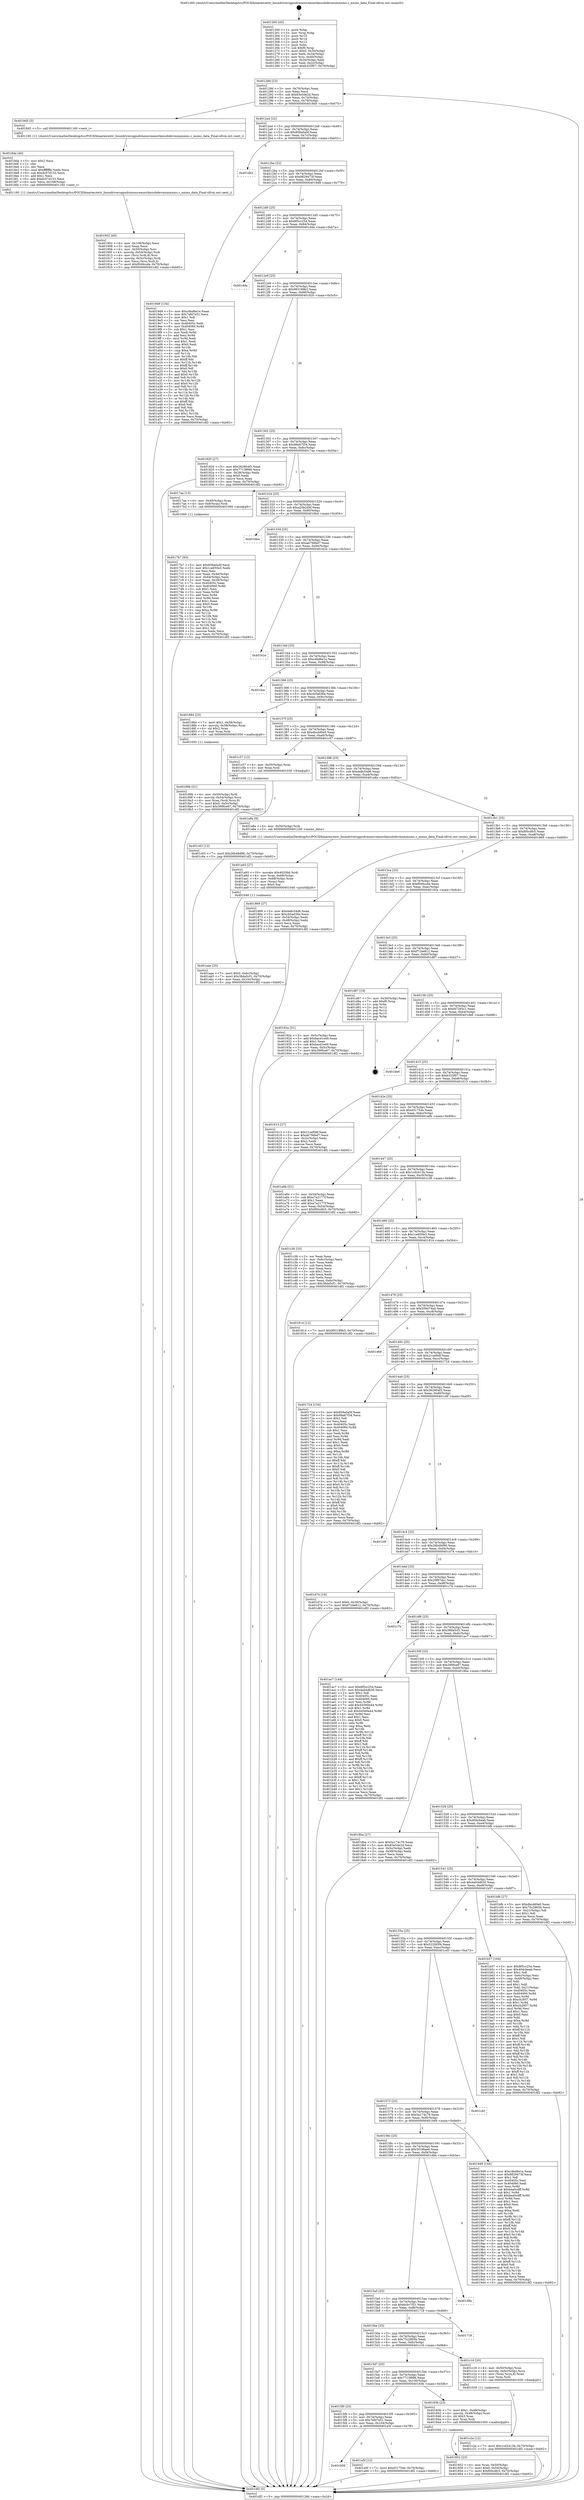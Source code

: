 digraph "0x401260" {
  label = "0x401260 (/mnt/c/Users/mathe/Desktop/tcc/POCII/binaries/extr_linuxdriversgpudrmnouveaunvkmsubdevmxmmxms.c_mxms_data_Final-ollvm.out::main(0))"
  labelloc = "t"
  node[shape=record]

  Entry [label="",width=0.3,height=0.3,shape=circle,fillcolor=black,style=filled]
  "0x40128d" [label="{
     0x40128d [23]\l
     | [instrs]\l
     &nbsp;&nbsp;0x40128d \<+3\>: mov -0x70(%rbp),%eax\l
     &nbsp;&nbsp;0x401290 \<+2\>: mov %eax,%ecx\l
     &nbsp;&nbsp;0x401292 \<+6\>: sub $0x83e5de2d,%ecx\l
     &nbsp;&nbsp;0x401298 \<+3\>: mov %eax,-0x74(%rbp)\l
     &nbsp;&nbsp;0x40129b \<+3\>: mov %ecx,-0x78(%rbp)\l
     &nbsp;&nbsp;0x40129e \<+6\>: je 00000000004018d5 \<main+0x675\>\l
  }"]
  "0x4018d5" [label="{
     0x4018d5 [5]\l
     | [instrs]\l
     &nbsp;&nbsp;0x4018d5 \<+5\>: call 0000000000401160 \<next_i\>\l
     | [calls]\l
     &nbsp;&nbsp;0x401160 \{1\} (/mnt/c/Users/mathe/Desktop/tcc/POCII/binaries/extr_linuxdriversgpudrmnouveaunvkmsubdevmxmmxms.c_mxms_data_Final-ollvm.out::next_i)\l
  }"]
  "0x4012a4" [label="{
     0x4012a4 [22]\l
     | [instrs]\l
     &nbsp;&nbsp;0x4012a4 \<+5\>: jmp 00000000004012a9 \<main+0x49\>\l
     &nbsp;&nbsp;0x4012a9 \<+3\>: mov -0x74(%rbp),%eax\l
     &nbsp;&nbsp;0x4012ac \<+5\>: sub $0x858a0a5f,%eax\l
     &nbsp;&nbsp;0x4012b1 \<+3\>: mov %eax,-0x7c(%rbp)\l
     &nbsp;&nbsp;0x4012b4 \<+6\>: je 0000000000401db2 \<main+0xb52\>\l
  }"]
  Exit [label="",width=0.3,height=0.3,shape=circle,fillcolor=black,style=filled,peripheries=2]
  "0x401db2" [label="{
     0x401db2\l
  }", style=dashed]
  "0x4012ba" [label="{
     0x4012ba [22]\l
     | [instrs]\l
     &nbsp;&nbsp;0x4012ba \<+5\>: jmp 00000000004012bf \<main+0x5f\>\l
     &nbsp;&nbsp;0x4012bf \<+3\>: mov -0x74(%rbp),%eax\l
     &nbsp;&nbsp;0x4012c2 \<+5\>: sub $0x8829473f,%eax\l
     &nbsp;&nbsp;0x4012c7 \<+3\>: mov %eax,-0x80(%rbp)\l
     &nbsp;&nbsp;0x4012ca \<+6\>: je 00000000004019d9 \<main+0x779\>\l
  }"]
  "0x401c63" [label="{
     0x401c63 [12]\l
     | [instrs]\l
     &nbsp;&nbsp;0x401c63 \<+7\>: movl $0x26b48d96,-0x70(%rbp)\l
     &nbsp;&nbsp;0x401c6a \<+5\>: jmp 0000000000401df2 \<main+0xb92\>\l
  }"]
  "0x4019d9" [label="{
     0x4019d9 [134]\l
     | [instrs]\l
     &nbsp;&nbsp;0x4019d9 \<+5\>: mov $0xc4bd6e1e,%eax\l
     &nbsp;&nbsp;0x4019de \<+5\>: mov $0x7efd7e51,%ecx\l
     &nbsp;&nbsp;0x4019e3 \<+2\>: mov $0x1,%dl\l
     &nbsp;&nbsp;0x4019e5 \<+2\>: xor %esi,%esi\l
     &nbsp;&nbsp;0x4019e7 \<+7\>: mov 0x40405c,%edi\l
     &nbsp;&nbsp;0x4019ee \<+8\>: mov 0x404060,%r8d\l
     &nbsp;&nbsp;0x4019f6 \<+3\>: sub $0x1,%esi\l
     &nbsp;&nbsp;0x4019f9 \<+3\>: mov %edi,%r9d\l
     &nbsp;&nbsp;0x4019fc \<+3\>: add %esi,%r9d\l
     &nbsp;&nbsp;0x4019ff \<+4\>: imul %r9d,%edi\l
     &nbsp;&nbsp;0x401a03 \<+3\>: and $0x1,%edi\l
     &nbsp;&nbsp;0x401a06 \<+3\>: cmp $0x0,%edi\l
     &nbsp;&nbsp;0x401a09 \<+4\>: sete %r10b\l
     &nbsp;&nbsp;0x401a0d \<+4\>: cmp $0xa,%r8d\l
     &nbsp;&nbsp;0x401a11 \<+4\>: setl %r11b\l
     &nbsp;&nbsp;0x401a15 \<+3\>: mov %r10b,%bl\l
     &nbsp;&nbsp;0x401a18 \<+3\>: xor $0xff,%bl\l
     &nbsp;&nbsp;0x401a1b \<+3\>: mov %r11b,%r14b\l
     &nbsp;&nbsp;0x401a1e \<+4\>: xor $0xff,%r14b\l
     &nbsp;&nbsp;0x401a22 \<+3\>: xor $0x0,%dl\l
     &nbsp;&nbsp;0x401a25 \<+3\>: mov %bl,%r15b\l
     &nbsp;&nbsp;0x401a28 \<+4\>: and $0x0,%r15b\l
     &nbsp;&nbsp;0x401a2c \<+3\>: and %dl,%r10b\l
     &nbsp;&nbsp;0x401a2f \<+3\>: mov %r14b,%r12b\l
     &nbsp;&nbsp;0x401a32 \<+4\>: and $0x0,%r12b\l
     &nbsp;&nbsp;0x401a36 \<+3\>: and %dl,%r11b\l
     &nbsp;&nbsp;0x401a39 \<+3\>: or %r10b,%r15b\l
     &nbsp;&nbsp;0x401a3c \<+3\>: or %r11b,%r12b\l
     &nbsp;&nbsp;0x401a3f \<+3\>: xor %r12b,%r15b\l
     &nbsp;&nbsp;0x401a42 \<+3\>: or %r14b,%bl\l
     &nbsp;&nbsp;0x401a45 \<+3\>: xor $0xff,%bl\l
     &nbsp;&nbsp;0x401a48 \<+3\>: or $0x0,%dl\l
     &nbsp;&nbsp;0x401a4b \<+2\>: and %dl,%bl\l
     &nbsp;&nbsp;0x401a4d \<+3\>: or %bl,%r15b\l
     &nbsp;&nbsp;0x401a50 \<+4\>: test $0x1,%r15b\l
     &nbsp;&nbsp;0x401a54 \<+3\>: cmovne %ecx,%eax\l
     &nbsp;&nbsp;0x401a57 \<+3\>: mov %eax,-0x70(%rbp)\l
     &nbsp;&nbsp;0x401a5a \<+5\>: jmp 0000000000401df2 \<main+0xb92\>\l
  }"]
  "0x4012d0" [label="{
     0x4012d0 [25]\l
     | [instrs]\l
     &nbsp;&nbsp;0x4012d0 \<+5\>: jmp 00000000004012d5 \<main+0x75\>\l
     &nbsp;&nbsp;0x4012d5 \<+3\>: mov -0x74(%rbp),%eax\l
     &nbsp;&nbsp;0x4012d8 \<+5\>: sub $0x8f5cc254,%eax\l
     &nbsp;&nbsp;0x4012dd \<+6\>: mov %eax,-0x84(%rbp)\l
     &nbsp;&nbsp;0x4012e3 \<+6\>: je 0000000000401dda \<main+0xb7a\>\l
  }"]
  "0x401c2a" [label="{
     0x401c2a [12]\l
     | [instrs]\l
     &nbsp;&nbsp;0x401c2a \<+7\>: movl $0x1cd2412b,-0x70(%rbp)\l
     &nbsp;&nbsp;0x401c31 \<+5\>: jmp 0000000000401df2 \<main+0xb92\>\l
  }"]
  "0x401dda" [label="{
     0x401dda\l
  }", style=dashed]
  "0x4012e9" [label="{
     0x4012e9 [25]\l
     | [instrs]\l
     &nbsp;&nbsp;0x4012e9 \<+5\>: jmp 00000000004012ee \<main+0x8e\>\l
     &nbsp;&nbsp;0x4012ee \<+3\>: mov -0x74(%rbp),%eax\l
     &nbsp;&nbsp;0x4012f1 \<+5\>: sub $0x993189b3,%eax\l
     &nbsp;&nbsp;0x4012f6 \<+6\>: mov %eax,-0x88(%rbp)\l
     &nbsp;&nbsp;0x4012fc \<+6\>: je 0000000000401820 \<main+0x5c0\>\l
  }"]
  "0x401aae" [label="{
     0x401aae [25]\l
     | [instrs]\l
     &nbsp;&nbsp;0x401aae \<+7\>: movl $0x0,-0x6c(%rbp)\l
     &nbsp;&nbsp;0x401ab5 \<+7\>: movl $0x38da5cf1,-0x70(%rbp)\l
     &nbsp;&nbsp;0x401abc \<+6\>: mov %eax,-0x10c(%rbp)\l
     &nbsp;&nbsp;0x401ac2 \<+5\>: jmp 0000000000401df2 \<main+0xb92\>\l
  }"]
  "0x401820" [label="{
     0x401820 [27]\l
     | [instrs]\l
     &nbsp;&nbsp;0x401820 \<+5\>: mov $0x262804f3,%eax\l
     &nbsp;&nbsp;0x401825 \<+5\>: mov $0x7713f986,%ecx\l
     &nbsp;&nbsp;0x40182a \<+3\>: mov -0x28(%rbp),%edx\l
     &nbsp;&nbsp;0x40182d \<+3\>: cmp $0x0,%edx\l
     &nbsp;&nbsp;0x401830 \<+3\>: cmove %ecx,%eax\l
     &nbsp;&nbsp;0x401833 \<+3\>: mov %eax,-0x70(%rbp)\l
     &nbsp;&nbsp;0x401836 \<+5\>: jmp 0000000000401df2 \<main+0xb92\>\l
  }"]
  "0x401302" [label="{
     0x401302 [25]\l
     | [instrs]\l
     &nbsp;&nbsp;0x401302 \<+5\>: jmp 0000000000401307 \<main+0xa7\>\l
     &nbsp;&nbsp;0x401307 \<+3\>: mov -0x74(%rbp),%eax\l
     &nbsp;&nbsp;0x40130a \<+5\>: sub $0x99a67f34,%eax\l
     &nbsp;&nbsp;0x40130f \<+6\>: mov %eax,-0x8c(%rbp)\l
     &nbsp;&nbsp;0x401315 \<+6\>: je 00000000004017aa \<main+0x54a\>\l
  }"]
  "0x401a93" [label="{
     0x401a93 [27]\l
     | [instrs]\l
     &nbsp;&nbsp;0x401a93 \<+10\>: movabs $0x4020b6,%rdi\l
     &nbsp;&nbsp;0x401a9d \<+4\>: mov %rax,-0x68(%rbp)\l
     &nbsp;&nbsp;0x401aa1 \<+4\>: mov -0x68(%rbp),%rax\l
     &nbsp;&nbsp;0x401aa5 \<+2\>: mov (%rax),%esi\l
     &nbsp;&nbsp;0x401aa7 \<+2\>: mov $0x0,%al\l
     &nbsp;&nbsp;0x401aa9 \<+5\>: call 0000000000401040 \<printf@plt\>\l
     | [calls]\l
     &nbsp;&nbsp;0x401040 \{1\} (unknown)\l
  }"]
  "0x4017aa" [label="{
     0x4017aa [13]\l
     | [instrs]\l
     &nbsp;&nbsp;0x4017aa \<+4\>: mov -0x40(%rbp),%rax\l
     &nbsp;&nbsp;0x4017ae \<+4\>: mov 0x8(%rax),%rdi\l
     &nbsp;&nbsp;0x4017b2 \<+5\>: call 0000000000401060 \<atoi@plt\>\l
     | [calls]\l
     &nbsp;&nbsp;0x401060 \{1\} (unknown)\l
  }"]
  "0x40131b" [label="{
     0x40131b [25]\l
     | [instrs]\l
     &nbsp;&nbsp;0x40131b \<+5\>: jmp 0000000000401320 \<main+0xc0\>\l
     &nbsp;&nbsp;0x401320 \<+3\>: mov -0x74(%rbp),%eax\l
     &nbsp;&nbsp;0x401323 \<+5\>: sub $0xa20b2d4f,%eax\l
     &nbsp;&nbsp;0x401328 \<+6\>: mov %eax,-0x90(%rbp)\l
     &nbsp;&nbsp;0x40132e \<+6\>: je 00000000004016b4 \<main+0x454\>\l
  }"]
  "0x401609" [label="{
     0x401609\l
  }", style=dashed]
  "0x4016b4" [label="{
     0x4016b4\l
  }", style=dashed]
  "0x401334" [label="{
     0x401334 [25]\l
     | [instrs]\l
     &nbsp;&nbsp;0x401334 \<+5\>: jmp 0000000000401339 \<main+0xd9\>\l
     &nbsp;&nbsp;0x401339 \<+3\>: mov -0x74(%rbp),%eax\l
     &nbsp;&nbsp;0x40133c \<+5\>: sub $0xab79dbd7,%eax\l
     &nbsp;&nbsp;0x401341 \<+6\>: mov %eax,-0x94(%rbp)\l
     &nbsp;&nbsp;0x401347 \<+6\>: je 000000000040162e \<main+0x3ce\>\l
  }"]
  "0x401a5f" [label="{
     0x401a5f [12]\l
     | [instrs]\l
     &nbsp;&nbsp;0x401a5f \<+7\>: movl $0xd31754e,-0x70(%rbp)\l
     &nbsp;&nbsp;0x401a66 \<+5\>: jmp 0000000000401df2 \<main+0xb92\>\l
  }"]
  "0x40162e" [label="{
     0x40162e\l
  }", style=dashed]
  "0x40134d" [label="{
     0x40134d [25]\l
     | [instrs]\l
     &nbsp;&nbsp;0x40134d \<+5\>: jmp 0000000000401352 \<main+0xf2\>\l
     &nbsp;&nbsp;0x401352 \<+3\>: mov -0x74(%rbp),%eax\l
     &nbsp;&nbsp;0x401355 \<+5\>: sub $0xc4bd6e1e,%eax\l
     &nbsp;&nbsp;0x40135a \<+6\>: mov %eax,-0x98(%rbp)\l
     &nbsp;&nbsp;0x401360 \<+6\>: je 0000000000401dce \<main+0xb6e\>\l
  }"]
  "0x401902" [label="{
     0x401902 [40]\l
     | [instrs]\l
     &nbsp;&nbsp;0x401902 \<+6\>: mov -0x108(%rbp),%ecx\l
     &nbsp;&nbsp;0x401908 \<+3\>: imul %eax,%ecx\l
     &nbsp;&nbsp;0x40190b \<+4\>: mov -0x50(%rbp),%rsi\l
     &nbsp;&nbsp;0x40190f \<+4\>: movslq -0x54(%rbp),%rdi\l
     &nbsp;&nbsp;0x401913 \<+4\>: mov (%rsi,%rdi,8),%rsi\l
     &nbsp;&nbsp;0x401917 \<+4\>: movslq -0x5c(%rbp),%rdi\l
     &nbsp;&nbsp;0x40191b \<+3\>: mov %ecx,(%rsi,%rdi,4)\l
     &nbsp;&nbsp;0x40191e \<+7\>: movl $0xf049ccda,-0x70(%rbp)\l
     &nbsp;&nbsp;0x401925 \<+5\>: jmp 0000000000401df2 \<main+0xb92\>\l
  }"]
  "0x401dce" [label="{
     0x401dce\l
  }", style=dashed]
  "0x401366" [label="{
     0x401366 [25]\l
     | [instrs]\l
     &nbsp;&nbsp;0x401366 \<+5\>: jmp 000000000040136b \<main+0x10b\>\l
     &nbsp;&nbsp;0x40136b \<+3\>: mov -0x74(%rbp),%eax\l
     &nbsp;&nbsp;0x40136e \<+5\>: sub $0xcb5ad36e,%eax\l
     &nbsp;&nbsp;0x401373 \<+6\>: mov %eax,-0x9c(%rbp)\l
     &nbsp;&nbsp;0x401379 \<+6\>: je 0000000000401884 \<main+0x624\>\l
  }"]
  "0x4018da" [label="{
     0x4018da [40]\l
     | [instrs]\l
     &nbsp;&nbsp;0x4018da \<+5\>: mov $0x2,%ecx\l
     &nbsp;&nbsp;0x4018df \<+1\>: cltd\l
     &nbsp;&nbsp;0x4018e0 \<+2\>: idiv %ecx\l
     &nbsp;&nbsp;0x4018e2 \<+6\>: imul $0xfffffffe,%edx,%ecx\l
     &nbsp;&nbsp;0x4018e8 \<+6\>: sub $0xdc07d153,%ecx\l
     &nbsp;&nbsp;0x4018ee \<+3\>: add $0x1,%ecx\l
     &nbsp;&nbsp;0x4018f1 \<+6\>: add $0xdc07d153,%ecx\l
     &nbsp;&nbsp;0x4018f7 \<+6\>: mov %ecx,-0x108(%rbp)\l
     &nbsp;&nbsp;0x4018fd \<+5\>: call 0000000000401160 \<next_i\>\l
     | [calls]\l
     &nbsp;&nbsp;0x401160 \{1\} (/mnt/c/Users/mathe/Desktop/tcc/POCII/binaries/extr_linuxdriversgpudrmnouveaunvkmsubdevmxmmxms.c_mxms_data_Final-ollvm.out::next_i)\l
  }"]
  "0x401884" [label="{
     0x401884 [23]\l
     | [instrs]\l
     &nbsp;&nbsp;0x401884 \<+7\>: movl $0x1,-0x58(%rbp)\l
     &nbsp;&nbsp;0x40188b \<+4\>: movslq -0x58(%rbp),%rax\l
     &nbsp;&nbsp;0x40188f \<+4\>: shl $0x2,%rax\l
     &nbsp;&nbsp;0x401893 \<+3\>: mov %rax,%rdi\l
     &nbsp;&nbsp;0x401896 \<+5\>: call 0000000000401050 \<malloc@plt\>\l
     | [calls]\l
     &nbsp;&nbsp;0x401050 \{1\} (unknown)\l
  }"]
  "0x40137f" [label="{
     0x40137f [25]\l
     | [instrs]\l
     &nbsp;&nbsp;0x40137f \<+5\>: jmp 0000000000401384 \<main+0x124\>\l
     &nbsp;&nbsp;0x401384 \<+3\>: mov -0x74(%rbp),%eax\l
     &nbsp;&nbsp;0x401387 \<+5\>: sub $0xdbcdd0e0,%eax\l
     &nbsp;&nbsp;0x40138c \<+6\>: mov %eax,-0xa0(%rbp)\l
     &nbsp;&nbsp;0x401392 \<+6\>: je 0000000000401c57 \<main+0x9f7\>\l
  }"]
  "0x40189b" [label="{
     0x40189b [31]\l
     | [instrs]\l
     &nbsp;&nbsp;0x40189b \<+4\>: mov -0x50(%rbp),%rdi\l
     &nbsp;&nbsp;0x40189f \<+4\>: movslq -0x54(%rbp),%rcx\l
     &nbsp;&nbsp;0x4018a3 \<+4\>: mov %rax,(%rdi,%rcx,8)\l
     &nbsp;&nbsp;0x4018a7 \<+7\>: movl $0x0,-0x5c(%rbp)\l
     &nbsp;&nbsp;0x4018ae \<+7\>: movl $0x399fce67,-0x70(%rbp)\l
     &nbsp;&nbsp;0x4018b5 \<+5\>: jmp 0000000000401df2 \<main+0xb92\>\l
  }"]
  "0x401c57" [label="{
     0x401c57 [12]\l
     | [instrs]\l
     &nbsp;&nbsp;0x401c57 \<+4\>: mov -0x50(%rbp),%rax\l
     &nbsp;&nbsp;0x401c5b \<+3\>: mov %rax,%rdi\l
     &nbsp;&nbsp;0x401c5e \<+5\>: call 0000000000401030 \<free@plt\>\l
     | [calls]\l
     &nbsp;&nbsp;0x401030 \{1\} (unknown)\l
  }"]
  "0x401398" [label="{
     0x401398 [25]\l
     | [instrs]\l
     &nbsp;&nbsp;0x401398 \<+5\>: jmp 000000000040139d \<main+0x13d\>\l
     &nbsp;&nbsp;0x40139d \<+3\>: mov -0x74(%rbp),%eax\l
     &nbsp;&nbsp;0x4013a0 \<+5\>: sub $0xde8c54d6,%eax\l
     &nbsp;&nbsp;0x4013a5 \<+6\>: mov %eax,-0xa4(%rbp)\l
     &nbsp;&nbsp;0x4013ab \<+6\>: je 0000000000401a8a \<main+0x82a\>\l
  }"]
  "0x401852" [label="{
     0x401852 [23]\l
     | [instrs]\l
     &nbsp;&nbsp;0x401852 \<+4\>: mov %rax,-0x50(%rbp)\l
     &nbsp;&nbsp;0x401856 \<+7\>: movl $0x0,-0x54(%rbp)\l
     &nbsp;&nbsp;0x40185d \<+7\>: movl $0xf00cdfc5,-0x70(%rbp)\l
     &nbsp;&nbsp;0x401864 \<+5\>: jmp 0000000000401df2 \<main+0xb92\>\l
  }"]
  "0x401a8a" [label="{
     0x401a8a [9]\l
     | [instrs]\l
     &nbsp;&nbsp;0x401a8a \<+4\>: mov -0x50(%rbp),%rdi\l
     &nbsp;&nbsp;0x401a8e \<+5\>: call 0000000000401240 \<mxms_data\>\l
     | [calls]\l
     &nbsp;&nbsp;0x401240 \{1\} (/mnt/c/Users/mathe/Desktop/tcc/POCII/binaries/extr_linuxdriversgpudrmnouveaunvkmsubdevmxmmxms.c_mxms_data_Final-ollvm.out::mxms_data)\l
  }"]
  "0x4013b1" [label="{
     0x4013b1 [25]\l
     | [instrs]\l
     &nbsp;&nbsp;0x4013b1 \<+5\>: jmp 00000000004013b6 \<main+0x156\>\l
     &nbsp;&nbsp;0x4013b6 \<+3\>: mov -0x74(%rbp),%eax\l
     &nbsp;&nbsp;0x4013b9 \<+5\>: sub $0xf00cdfc5,%eax\l
     &nbsp;&nbsp;0x4013be \<+6\>: mov %eax,-0xa8(%rbp)\l
     &nbsp;&nbsp;0x4013c4 \<+6\>: je 0000000000401869 \<main+0x609\>\l
  }"]
  "0x4015f0" [label="{
     0x4015f0 [25]\l
     | [instrs]\l
     &nbsp;&nbsp;0x4015f0 \<+5\>: jmp 00000000004015f5 \<main+0x395\>\l
     &nbsp;&nbsp;0x4015f5 \<+3\>: mov -0x74(%rbp),%eax\l
     &nbsp;&nbsp;0x4015f8 \<+5\>: sub $0x7efd7e51,%eax\l
     &nbsp;&nbsp;0x4015fd \<+6\>: mov %eax,-0x104(%rbp)\l
     &nbsp;&nbsp;0x401603 \<+6\>: je 0000000000401a5f \<main+0x7ff\>\l
  }"]
  "0x401869" [label="{
     0x401869 [27]\l
     | [instrs]\l
     &nbsp;&nbsp;0x401869 \<+5\>: mov $0xde8c54d6,%eax\l
     &nbsp;&nbsp;0x40186e \<+5\>: mov $0xcb5ad36e,%ecx\l
     &nbsp;&nbsp;0x401873 \<+3\>: mov -0x54(%rbp),%edx\l
     &nbsp;&nbsp;0x401876 \<+3\>: cmp -0x48(%rbp),%edx\l
     &nbsp;&nbsp;0x401879 \<+3\>: cmovl %ecx,%eax\l
     &nbsp;&nbsp;0x40187c \<+3\>: mov %eax,-0x70(%rbp)\l
     &nbsp;&nbsp;0x40187f \<+5\>: jmp 0000000000401df2 \<main+0xb92\>\l
  }"]
  "0x4013ca" [label="{
     0x4013ca [25]\l
     | [instrs]\l
     &nbsp;&nbsp;0x4013ca \<+5\>: jmp 00000000004013cf \<main+0x16f\>\l
     &nbsp;&nbsp;0x4013cf \<+3\>: mov -0x74(%rbp),%eax\l
     &nbsp;&nbsp;0x4013d2 \<+5\>: sub $0xf049ccda,%eax\l
     &nbsp;&nbsp;0x4013d7 \<+6\>: mov %eax,-0xac(%rbp)\l
     &nbsp;&nbsp;0x4013dd \<+6\>: je 000000000040192a \<main+0x6ca\>\l
  }"]
  "0x40183b" [label="{
     0x40183b [23]\l
     | [instrs]\l
     &nbsp;&nbsp;0x40183b \<+7\>: movl $0x1,-0x48(%rbp)\l
     &nbsp;&nbsp;0x401842 \<+4\>: movslq -0x48(%rbp),%rax\l
     &nbsp;&nbsp;0x401846 \<+4\>: shl $0x3,%rax\l
     &nbsp;&nbsp;0x40184a \<+3\>: mov %rax,%rdi\l
     &nbsp;&nbsp;0x40184d \<+5\>: call 0000000000401050 \<malloc@plt\>\l
     | [calls]\l
     &nbsp;&nbsp;0x401050 \{1\} (unknown)\l
  }"]
  "0x40192a" [label="{
     0x40192a [31]\l
     | [instrs]\l
     &nbsp;&nbsp;0x40192a \<+3\>: mov -0x5c(%rbp),%eax\l
     &nbsp;&nbsp;0x40192d \<+5\>: add $0xbacd1e49,%eax\l
     &nbsp;&nbsp;0x401932 \<+3\>: add $0x1,%eax\l
     &nbsp;&nbsp;0x401935 \<+5\>: sub $0xbacd1e49,%eax\l
     &nbsp;&nbsp;0x40193a \<+3\>: mov %eax,-0x5c(%rbp)\l
     &nbsp;&nbsp;0x40193d \<+7\>: movl $0x399fce67,-0x70(%rbp)\l
     &nbsp;&nbsp;0x401944 \<+5\>: jmp 0000000000401df2 \<main+0xb92\>\l
  }"]
  "0x4013e3" [label="{
     0x4013e3 [25]\l
     | [instrs]\l
     &nbsp;&nbsp;0x4013e3 \<+5\>: jmp 00000000004013e8 \<main+0x188\>\l
     &nbsp;&nbsp;0x4013e8 \<+3\>: mov -0x74(%rbp),%eax\l
     &nbsp;&nbsp;0x4013eb \<+5\>: sub $0xf724e812,%eax\l
     &nbsp;&nbsp;0x4013f0 \<+6\>: mov %eax,-0xb0(%rbp)\l
     &nbsp;&nbsp;0x4013f6 \<+6\>: je 0000000000401d87 \<main+0xb27\>\l
  }"]
  "0x4015d7" [label="{
     0x4015d7 [25]\l
     | [instrs]\l
     &nbsp;&nbsp;0x4015d7 \<+5\>: jmp 00000000004015dc \<main+0x37c\>\l
     &nbsp;&nbsp;0x4015dc \<+3\>: mov -0x74(%rbp),%eax\l
     &nbsp;&nbsp;0x4015df \<+5\>: sub $0x7713f986,%eax\l
     &nbsp;&nbsp;0x4015e4 \<+6\>: mov %eax,-0x100(%rbp)\l
     &nbsp;&nbsp;0x4015ea \<+6\>: je 000000000040183b \<main+0x5db\>\l
  }"]
  "0x401d87" [label="{
     0x401d87 [19]\l
     | [instrs]\l
     &nbsp;&nbsp;0x401d87 \<+3\>: mov -0x30(%rbp),%eax\l
     &nbsp;&nbsp;0x401d8a \<+7\>: add $0xf0,%rsp\l
     &nbsp;&nbsp;0x401d91 \<+1\>: pop %rbx\l
     &nbsp;&nbsp;0x401d92 \<+2\>: pop %r12\l
     &nbsp;&nbsp;0x401d94 \<+2\>: pop %r14\l
     &nbsp;&nbsp;0x401d96 \<+2\>: pop %r15\l
     &nbsp;&nbsp;0x401d98 \<+1\>: pop %rbp\l
     &nbsp;&nbsp;0x401d99 \<+1\>: ret\l
  }"]
  "0x4013fc" [label="{
     0x4013fc [25]\l
     | [instrs]\l
     &nbsp;&nbsp;0x4013fc \<+5\>: jmp 0000000000401401 \<main+0x1a1\>\l
     &nbsp;&nbsp;0x401401 \<+3\>: mov -0x74(%rbp),%eax\l
     &nbsp;&nbsp;0x401404 \<+5\>: sub $0xfd7265c1,%eax\l
     &nbsp;&nbsp;0x401409 \<+6\>: mov %eax,-0xb4(%rbp)\l
     &nbsp;&nbsp;0x40140f \<+6\>: je 0000000000401de6 \<main+0xb86\>\l
  }"]
  "0x401c16" [label="{
     0x401c16 [20]\l
     | [instrs]\l
     &nbsp;&nbsp;0x401c16 \<+4\>: mov -0x50(%rbp),%rax\l
     &nbsp;&nbsp;0x401c1a \<+4\>: movslq -0x6c(%rbp),%rcx\l
     &nbsp;&nbsp;0x401c1e \<+4\>: mov (%rax,%rcx,8),%rax\l
     &nbsp;&nbsp;0x401c22 \<+3\>: mov %rax,%rdi\l
     &nbsp;&nbsp;0x401c25 \<+5\>: call 0000000000401030 \<free@plt\>\l
     | [calls]\l
     &nbsp;&nbsp;0x401030 \{1\} (unknown)\l
  }"]
  "0x401de6" [label="{
     0x401de6\l
  }", style=dashed]
  "0x401415" [label="{
     0x401415 [25]\l
     | [instrs]\l
     &nbsp;&nbsp;0x401415 \<+5\>: jmp 000000000040141a \<main+0x1ba\>\l
     &nbsp;&nbsp;0x40141a \<+3\>: mov -0x74(%rbp),%eax\l
     &nbsp;&nbsp;0x40141d \<+5\>: sub $0xb325f07,%eax\l
     &nbsp;&nbsp;0x401422 \<+6\>: mov %eax,-0xb8(%rbp)\l
     &nbsp;&nbsp;0x401428 \<+6\>: je 0000000000401613 \<main+0x3b3\>\l
  }"]
  "0x4015be" [label="{
     0x4015be [25]\l
     | [instrs]\l
     &nbsp;&nbsp;0x4015be \<+5\>: jmp 00000000004015c3 \<main+0x363\>\l
     &nbsp;&nbsp;0x4015c3 \<+3\>: mov -0x74(%rbp),%eax\l
     &nbsp;&nbsp;0x4015c6 \<+5\>: sub $0x75c2865b,%eax\l
     &nbsp;&nbsp;0x4015cb \<+6\>: mov %eax,-0xfc(%rbp)\l
     &nbsp;&nbsp;0x4015d1 \<+6\>: je 0000000000401c16 \<main+0x9b6\>\l
  }"]
  "0x401613" [label="{
     0x401613 [27]\l
     | [instrs]\l
     &nbsp;&nbsp;0x401613 \<+5\>: mov $0x21cef0df,%eax\l
     &nbsp;&nbsp;0x401618 \<+5\>: mov $0xab79dbd7,%ecx\l
     &nbsp;&nbsp;0x40161d \<+3\>: mov -0x2c(%rbp),%edx\l
     &nbsp;&nbsp;0x401620 \<+3\>: cmp $0x2,%edx\l
     &nbsp;&nbsp;0x401623 \<+3\>: cmovne %ecx,%eax\l
     &nbsp;&nbsp;0x401626 \<+3\>: mov %eax,-0x70(%rbp)\l
     &nbsp;&nbsp;0x401629 \<+5\>: jmp 0000000000401df2 \<main+0xb92\>\l
  }"]
  "0x40142e" [label="{
     0x40142e [25]\l
     | [instrs]\l
     &nbsp;&nbsp;0x40142e \<+5\>: jmp 0000000000401433 \<main+0x1d3\>\l
     &nbsp;&nbsp;0x401433 \<+3\>: mov -0x74(%rbp),%eax\l
     &nbsp;&nbsp;0x401436 \<+5\>: sub $0xd31754e,%eax\l
     &nbsp;&nbsp;0x40143b \<+6\>: mov %eax,-0xbc(%rbp)\l
     &nbsp;&nbsp;0x401441 \<+6\>: je 0000000000401a6b \<main+0x80b\>\l
  }"]
  "0x401df2" [label="{
     0x401df2 [5]\l
     | [instrs]\l
     &nbsp;&nbsp;0x401df2 \<+5\>: jmp 000000000040128d \<main+0x2d\>\l
  }"]
  "0x401260" [label="{
     0x401260 [45]\l
     | [instrs]\l
     &nbsp;&nbsp;0x401260 \<+1\>: push %rbp\l
     &nbsp;&nbsp;0x401261 \<+3\>: mov %rsp,%rbp\l
     &nbsp;&nbsp;0x401264 \<+2\>: push %r15\l
     &nbsp;&nbsp;0x401266 \<+2\>: push %r14\l
     &nbsp;&nbsp;0x401268 \<+2\>: push %r12\l
     &nbsp;&nbsp;0x40126a \<+1\>: push %rbx\l
     &nbsp;&nbsp;0x40126b \<+7\>: sub $0xf0,%rsp\l
     &nbsp;&nbsp;0x401272 \<+7\>: movl $0x0,-0x30(%rbp)\l
     &nbsp;&nbsp;0x401279 \<+3\>: mov %edi,-0x34(%rbp)\l
     &nbsp;&nbsp;0x40127c \<+4\>: mov %rsi,-0x40(%rbp)\l
     &nbsp;&nbsp;0x401280 \<+3\>: mov -0x34(%rbp),%edi\l
     &nbsp;&nbsp;0x401283 \<+3\>: mov %edi,-0x2c(%rbp)\l
     &nbsp;&nbsp;0x401286 \<+7\>: movl $0xb325f07,-0x70(%rbp)\l
  }"]
  "0x401718" [label="{
     0x401718\l
  }", style=dashed]
  "0x401a6b" [label="{
     0x401a6b [31]\l
     | [instrs]\l
     &nbsp;&nbsp;0x401a6b \<+3\>: mov -0x54(%rbp),%eax\l
     &nbsp;&nbsp;0x401a6e \<+5\>: sub $0xe7a2177f,%eax\l
     &nbsp;&nbsp;0x401a73 \<+3\>: add $0x1,%eax\l
     &nbsp;&nbsp;0x401a76 \<+5\>: add $0xe7a2177f,%eax\l
     &nbsp;&nbsp;0x401a7b \<+3\>: mov %eax,-0x54(%rbp)\l
     &nbsp;&nbsp;0x401a7e \<+7\>: movl $0xf00cdfc5,-0x70(%rbp)\l
     &nbsp;&nbsp;0x401a85 \<+5\>: jmp 0000000000401df2 \<main+0xb92\>\l
  }"]
  "0x401447" [label="{
     0x401447 [25]\l
     | [instrs]\l
     &nbsp;&nbsp;0x401447 \<+5\>: jmp 000000000040144c \<main+0x1ec\>\l
     &nbsp;&nbsp;0x40144c \<+3\>: mov -0x74(%rbp),%eax\l
     &nbsp;&nbsp;0x40144f \<+5\>: sub $0x1cd2412b,%eax\l
     &nbsp;&nbsp;0x401454 \<+6\>: mov %eax,-0xc0(%rbp)\l
     &nbsp;&nbsp;0x40145a \<+6\>: je 0000000000401c36 \<main+0x9d6\>\l
  }"]
  "0x4015a5" [label="{
     0x4015a5 [25]\l
     | [instrs]\l
     &nbsp;&nbsp;0x4015a5 \<+5\>: jmp 00000000004015aa \<main+0x34a\>\l
     &nbsp;&nbsp;0x4015aa \<+3\>: mov -0x74(%rbp),%eax\l
     &nbsp;&nbsp;0x4015ad \<+5\>: sub $0x6cbc7f31,%eax\l
     &nbsp;&nbsp;0x4015b2 \<+6\>: mov %eax,-0xf8(%rbp)\l
     &nbsp;&nbsp;0x4015b8 \<+6\>: je 0000000000401718 \<main+0x4b8\>\l
  }"]
  "0x401c36" [label="{
     0x401c36 [33]\l
     | [instrs]\l
     &nbsp;&nbsp;0x401c36 \<+2\>: xor %eax,%eax\l
     &nbsp;&nbsp;0x401c38 \<+3\>: mov -0x6c(%rbp),%ecx\l
     &nbsp;&nbsp;0x401c3b \<+2\>: mov %eax,%edx\l
     &nbsp;&nbsp;0x401c3d \<+2\>: sub %ecx,%edx\l
     &nbsp;&nbsp;0x401c3f \<+2\>: mov %eax,%ecx\l
     &nbsp;&nbsp;0x401c41 \<+3\>: sub $0x1,%ecx\l
     &nbsp;&nbsp;0x401c44 \<+2\>: add %ecx,%edx\l
     &nbsp;&nbsp;0x401c46 \<+2\>: sub %edx,%eax\l
     &nbsp;&nbsp;0x401c48 \<+3\>: mov %eax,-0x6c(%rbp)\l
     &nbsp;&nbsp;0x401c4b \<+7\>: movl $0x38da5cf1,-0x70(%rbp)\l
     &nbsp;&nbsp;0x401c52 \<+5\>: jmp 0000000000401df2 \<main+0xb92\>\l
  }"]
  "0x401460" [label="{
     0x401460 [25]\l
     | [instrs]\l
     &nbsp;&nbsp;0x401460 \<+5\>: jmp 0000000000401465 \<main+0x205\>\l
     &nbsp;&nbsp;0x401465 \<+3\>: mov -0x74(%rbp),%eax\l
     &nbsp;&nbsp;0x401468 \<+5\>: sub $0x1ce650e3,%eax\l
     &nbsp;&nbsp;0x40146d \<+6\>: mov %eax,-0xc4(%rbp)\l
     &nbsp;&nbsp;0x401473 \<+6\>: je 0000000000401814 \<main+0x5b4\>\l
  }"]
  "0x401d9a" [label="{
     0x401d9a\l
  }", style=dashed]
  "0x401814" [label="{
     0x401814 [12]\l
     | [instrs]\l
     &nbsp;&nbsp;0x401814 \<+7\>: movl $0x993189b3,-0x70(%rbp)\l
     &nbsp;&nbsp;0x40181b \<+5\>: jmp 0000000000401df2 \<main+0xb92\>\l
  }"]
  "0x401479" [label="{
     0x401479 [25]\l
     | [instrs]\l
     &nbsp;&nbsp;0x401479 \<+5\>: jmp 000000000040147e \<main+0x21e\>\l
     &nbsp;&nbsp;0x40147e \<+3\>: mov -0x74(%rbp),%eax\l
     &nbsp;&nbsp;0x401481 \<+5\>: sub $0x209d74ad,%eax\l
     &nbsp;&nbsp;0x401486 \<+6\>: mov %eax,-0xc8(%rbp)\l
     &nbsp;&nbsp;0x40148c \<+6\>: je 0000000000401d68 \<main+0xb08\>\l
  }"]
  "0x40158c" [label="{
     0x40158c [25]\l
     | [instrs]\l
     &nbsp;&nbsp;0x40158c \<+5\>: jmp 0000000000401591 \<main+0x331\>\l
     &nbsp;&nbsp;0x401591 \<+3\>: mov -0x74(%rbp),%eax\l
     &nbsp;&nbsp;0x401594 \<+5\>: sub $0x5f196ae6,%eax\l
     &nbsp;&nbsp;0x401599 \<+6\>: mov %eax,-0xf4(%rbp)\l
     &nbsp;&nbsp;0x40159f \<+6\>: je 0000000000401d9a \<main+0xb3a\>\l
  }"]
  "0x401d68" [label="{
     0x401d68\l
  }", style=dashed]
  "0x401492" [label="{
     0x401492 [25]\l
     | [instrs]\l
     &nbsp;&nbsp;0x401492 \<+5\>: jmp 0000000000401497 \<main+0x237\>\l
     &nbsp;&nbsp;0x401497 \<+3\>: mov -0x74(%rbp),%eax\l
     &nbsp;&nbsp;0x40149a \<+5\>: sub $0x21cef0df,%eax\l
     &nbsp;&nbsp;0x40149f \<+6\>: mov %eax,-0xcc(%rbp)\l
     &nbsp;&nbsp;0x4014a5 \<+6\>: je 0000000000401724 \<main+0x4c4\>\l
  }"]
  "0x401949" [label="{
     0x401949 [144]\l
     | [instrs]\l
     &nbsp;&nbsp;0x401949 \<+5\>: mov $0xc4bd6e1e,%eax\l
     &nbsp;&nbsp;0x40194e \<+5\>: mov $0x8829473f,%ecx\l
     &nbsp;&nbsp;0x401953 \<+2\>: mov $0x1,%dl\l
     &nbsp;&nbsp;0x401955 \<+7\>: mov 0x40405c,%esi\l
     &nbsp;&nbsp;0x40195c \<+7\>: mov 0x404060,%edi\l
     &nbsp;&nbsp;0x401963 \<+3\>: mov %esi,%r8d\l
     &nbsp;&nbsp;0x401966 \<+7\>: sub $0xbea0cdff,%r8d\l
     &nbsp;&nbsp;0x40196d \<+4\>: sub $0x1,%r8d\l
     &nbsp;&nbsp;0x401971 \<+7\>: add $0xbea0cdff,%r8d\l
     &nbsp;&nbsp;0x401978 \<+4\>: imul %r8d,%esi\l
     &nbsp;&nbsp;0x40197c \<+3\>: and $0x1,%esi\l
     &nbsp;&nbsp;0x40197f \<+3\>: cmp $0x0,%esi\l
     &nbsp;&nbsp;0x401982 \<+4\>: sete %r9b\l
     &nbsp;&nbsp;0x401986 \<+3\>: cmp $0xa,%edi\l
     &nbsp;&nbsp;0x401989 \<+4\>: setl %r10b\l
     &nbsp;&nbsp;0x40198d \<+3\>: mov %r9b,%r11b\l
     &nbsp;&nbsp;0x401990 \<+4\>: xor $0xff,%r11b\l
     &nbsp;&nbsp;0x401994 \<+3\>: mov %r10b,%bl\l
     &nbsp;&nbsp;0x401997 \<+3\>: xor $0xff,%bl\l
     &nbsp;&nbsp;0x40199a \<+3\>: xor $0x0,%dl\l
     &nbsp;&nbsp;0x40199d \<+3\>: mov %r11b,%r14b\l
     &nbsp;&nbsp;0x4019a0 \<+4\>: and $0x0,%r14b\l
     &nbsp;&nbsp;0x4019a4 \<+3\>: and %dl,%r9b\l
     &nbsp;&nbsp;0x4019a7 \<+3\>: mov %bl,%r15b\l
     &nbsp;&nbsp;0x4019aa \<+4\>: and $0x0,%r15b\l
     &nbsp;&nbsp;0x4019ae \<+3\>: and %dl,%r10b\l
     &nbsp;&nbsp;0x4019b1 \<+3\>: or %r9b,%r14b\l
     &nbsp;&nbsp;0x4019b4 \<+3\>: or %r10b,%r15b\l
     &nbsp;&nbsp;0x4019b7 \<+3\>: xor %r15b,%r14b\l
     &nbsp;&nbsp;0x4019ba \<+3\>: or %bl,%r11b\l
     &nbsp;&nbsp;0x4019bd \<+4\>: xor $0xff,%r11b\l
     &nbsp;&nbsp;0x4019c1 \<+3\>: or $0x0,%dl\l
     &nbsp;&nbsp;0x4019c4 \<+3\>: and %dl,%r11b\l
     &nbsp;&nbsp;0x4019c7 \<+3\>: or %r11b,%r14b\l
     &nbsp;&nbsp;0x4019ca \<+4\>: test $0x1,%r14b\l
     &nbsp;&nbsp;0x4019ce \<+3\>: cmovne %ecx,%eax\l
     &nbsp;&nbsp;0x4019d1 \<+3\>: mov %eax,-0x70(%rbp)\l
     &nbsp;&nbsp;0x4019d4 \<+5\>: jmp 0000000000401df2 \<main+0xb92\>\l
  }"]
  "0x401724" [label="{
     0x401724 [134]\l
     | [instrs]\l
     &nbsp;&nbsp;0x401724 \<+5\>: mov $0x858a0a5f,%eax\l
     &nbsp;&nbsp;0x401729 \<+5\>: mov $0x99a67f34,%ecx\l
     &nbsp;&nbsp;0x40172e \<+2\>: mov $0x1,%dl\l
     &nbsp;&nbsp;0x401730 \<+2\>: xor %esi,%esi\l
     &nbsp;&nbsp;0x401732 \<+7\>: mov 0x40405c,%edi\l
     &nbsp;&nbsp;0x401739 \<+8\>: mov 0x404060,%r8d\l
     &nbsp;&nbsp;0x401741 \<+3\>: sub $0x1,%esi\l
     &nbsp;&nbsp;0x401744 \<+3\>: mov %edi,%r9d\l
     &nbsp;&nbsp;0x401747 \<+3\>: add %esi,%r9d\l
     &nbsp;&nbsp;0x40174a \<+4\>: imul %r9d,%edi\l
     &nbsp;&nbsp;0x40174e \<+3\>: and $0x1,%edi\l
     &nbsp;&nbsp;0x401751 \<+3\>: cmp $0x0,%edi\l
     &nbsp;&nbsp;0x401754 \<+4\>: sete %r10b\l
     &nbsp;&nbsp;0x401758 \<+4\>: cmp $0xa,%r8d\l
     &nbsp;&nbsp;0x40175c \<+4\>: setl %r11b\l
     &nbsp;&nbsp;0x401760 \<+3\>: mov %r10b,%bl\l
     &nbsp;&nbsp;0x401763 \<+3\>: xor $0xff,%bl\l
     &nbsp;&nbsp;0x401766 \<+3\>: mov %r11b,%r14b\l
     &nbsp;&nbsp;0x401769 \<+4\>: xor $0xff,%r14b\l
     &nbsp;&nbsp;0x40176d \<+3\>: xor $0x0,%dl\l
     &nbsp;&nbsp;0x401770 \<+3\>: mov %bl,%r15b\l
     &nbsp;&nbsp;0x401773 \<+4\>: and $0x0,%r15b\l
     &nbsp;&nbsp;0x401777 \<+3\>: and %dl,%r10b\l
     &nbsp;&nbsp;0x40177a \<+3\>: mov %r14b,%r12b\l
     &nbsp;&nbsp;0x40177d \<+4\>: and $0x0,%r12b\l
     &nbsp;&nbsp;0x401781 \<+3\>: and %dl,%r11b\l
     &nbsp;&nbsp;0x401784 \<+3\>: or %r10b,%r15b\l
     &nbsp;&nbsp;0x401787 \<+3\>: or %r11b,%r12b\l
     &nbsp;&nbsp;0x40178a \<+3\>: xor %r12b,%r15b\l
     &nbsp;&nbsp;0x40178d \<+3\>: or %r14b,%bl\l
     &nbsp;&nbsp;0x401790 \<+3\>: xor $0xff,%bl\l
     &nbsp;&nbsp;0x401793 \<+3\>: or $0x0,%dl\l
     &nbsp;&nbsp;0x401796 \<+2\>: and %dl,%bl\l
     &nbsp;&nbsp;0x401798 \<+3\>: or %bl,%r15b\l
     &nbsp;&nbsp;0x40179b \<+4\>: test $0x1,%r15b\l
     &nbsp;&nbsp;0x40179f \<+3\>: cmovne %ecx,%eax\l
     &nbsp;&nbsp;0x4017a2 \<+3\>: mov %eax,-0x70(%rbp)\l
     &nbsp;&nbsp;0x4017a5 \<+5\>: jmp 0000000000401df2 \<main+0xb92\>\l
  }"]
  "0x4014ab" [label="{
     0x4014ab [25]\l
     | [instrs]\l
     &nbsp;&nbsp;0x4014ab \<+5\>: jmp 00000000004014b0 \<main+0x250\>\l
     &nbsp;&nbsp;0x4014b0 \<+3\>: mov -0x74(%rbp),%eax\l
     &nbsp;&nbsp;0x4014b3 \<+5\>: sub $0x262804f3,%eax\l
     &nbsp;&nbsp;0x4014b8 \<+6\>: mov %eax,-0xd0(%rbp)\l
     &nbsp;&nbsp;0x4014be \<+6\>: je 0000000000401c6f \<main+0xa0f\>\l
  }"]
  "0x4017b7" [label="{
     0x4017b7 [93]\l
     | [instrs]\l
     &nbsp;&nbsp;0x4017b7 \<+5\>: mov $0x858a0a5f,%ecx\l
     &nbsp;&nbsp;0x4017bc \<+5\>: mov $0x1ce650e3,%edx\l
     &nbsp;&nbsp;0x4017c1 \<+2\>: xor %esi,%esi\l
     &nbsp;&nbsp;0x4017c3 \<+3\>: mov %eax,-0x44(%rbp)\l
     &nbsp;&nbsp;0x4017c6 \<+3\>: mov -0x44(%rbp),%eax\l
     &nbsp;&nbsp;0x4017c9 \<+3\>: mov %eax,-0x28(%rbp)\l
     &nbsp;&nbsp;0x4017cc \<+7\>: mov 0x40405c,%eax\l
     &nbsp;&nbsp;0x4017d3 \<+8\>: mov 0x404060,%r8d\l
     &nbsp;&nbsp;0x4017db \<+3\>: sub $0x1,%esi\l
     &nbsp;&nbsp;0x4017de \<+3\>: mov %eax,%r9d\l
     &nbsp;&nbsp;0x4017e1 \<+3\>: add %esi,%r9d\l
     &nbsp;&nbsp;0x4017e4 \<+4\>: imul %r9d,%eax\l
     &nbsp;&nbsp;0x4017e8 \<+3\>: and $0x1,%eax\l
     &nbsp;&nbsp;0x4017eb \<+3\>: cmp $0x0,%eax\l
     &nbsp;&nbsp;0x4017ee \<+4\>: sete %r10b\l
     &nbsp;&nbsp;0x4017f2 \<+4\>: cmp $0xa,%r8d\l
     &nbsp;&nbsp;0x4017f6 \<+4\>: setl %r11b\l
     &nbsp;&nbsp;0x4017fa \<+3\>: mov %r10b,%bl\l
     &nbsp;&nbsp;0x4017fd \<+3\>: and %r11b,%bl\l
     &nbsp;&nbsp;0x401800 \<+3\>: xor %r11b,%r10b\l
     &nbsp;&nbsp;0x401803 \<+3\>: or %r10b,%bl\l
     &nbsp;&nbsp;0x401806 \<+3\>: test $0x1,%bl\l
     &nbsp;&nbsp;0x401809 \<+3\>: cmovne %edx,%ecx\l
     &nbsp;&nbsp;0x40180c \<+3\>: mov %ecx,-0x70(%rbp)\l
     &nbsp;&nbsp;0x40180f \<+5\>: jmp 0000000000401df2 \<main+0xb92\>\l
  }"]
  "0x401573" [label="{
     0x401573 [25]\l
     | [instrs]\l
     &nbsp;&nbsp;0x401573 \<+5\>: jmp 0000000000401578 \<main+0x318\>\l
     &nbsp;&nbsp;0x401578 \<+3\>: mov -0x74(%rbp),%eax\l
     &nbsp;&nbsp;0x40157b \<+5\>: sub $0x5a174c79,%eax\l
     &nbsp;&nbsp;0x401580 \<+6\>: mov %eax,-0xf0(%rbp)\l
     &nbsp;&nbsp;0x401586 \<+6\>: je 0000000000401949 \<main+0x6e9\>\l
  }"]
  "0x401c6f" [label="{
     0x401c6f\l
  }", style=dashed]
  "0x4014c4" [label="{
     0x4014c4 [25]\l
     | [instrs]\l
     &nbsp;&nbsp;0x4014c4 \<+5\>: jmp 00000000004014c9 \<main+0x269\>\l
     &nbsp;&nbsp;0x4014c9 \<+3\>: mov -0x74(%rbp),%eax\l
     &nbsp;&nbsp;0x4014cc \<+5\>: sub $0x26b48d96,%eax\l
     &nbsp;&nbsp;0x4014d1 \<+6\>: mov %eax,-0xd4(%rbp)\l
     &nbsp;&nbsp;0x4014d7 \<+6\>: je 0000000000401d74 \<main+0xb14\>\l
  }"]
  "0x401cd3" [label="{
     0x401cd3\l
  }", style=dashed]
  "0x401d74" [label="{
     0x401d74 [19]\l
     | [instrs]\l
     &nbsp;&nbsp;0x401d74 \<+7\>: movl $0x0,-0x30(%rbp)\l
     &nbsp;&nbsp;0x401d7b \<+7\>: movl $0xf724e812,-0x70(%rbp)\l
     &nbsp;&nbsp;0x401d82 \<+5\>: jmp 0000000000401df2 \<main+0xb92\>\l
  }"]
  "0x4014dd" [label="{
     0x4014dd [25]\l
     | [instrs]\l
     &nbsp;&nbsp;0x4014dd \<+5\>: jmp 00000000004014e2 \<main+0x282\>\l
     &nbsp;&nbsp;0x4014e2 \<+3\>: mov -0x74(%rbp),%eax\l
     &nbsp;&nbsp;0x4014e5 \<+5\>: sub $0x29f97dcc,%eax\l
     &nbsp;&nbsp;0x4014ea \<+6\>: mov %eax,-0xd8(%rbp)\l
     &nbsp;&nbsp;0x4014f0 \<+6\>: je 0000000000401c7b \<main+0xa1b\>\l
  }"]
  "0x40155a" [label="{
     0x40155a [25]\l
     | [instrs]\l
     &nbsp;&nbsp;0x40155a \<+5\>: jmp 000000000040155f \<main+0x2ff\>\l
     &nbsp;&nbsp;0x40155f \<+3\>: mov -0x74(%rbp),%eax\l
     &nbsp;&nbsp;0x401562 \<+5\>: sub $0x522fd3f4,%eax\l
     &nbsp;&nbsp;0x401567 \<+6\>: mov %eax,-0xec(%rbp)\l
     &nbsp;&nbsp;0x40156d \<+6\>: je 0000000000401cd3 \<main+0xa73\>\l
  }"]
  "0x401c7b" [label="{
     0x401c7b\l
  }", style=dashed]
  "0x4014f6" [label="{
     0x4014f6 [25]\l
     | [instrs]\l
     &nbsp;&nbsp;0x4014f6 \<+5\>: jmp 00000000004014fb \<main+0x29b\>\l
     &nbsp;&nbsp;0x4014fb \<+3\>: mov -0x74(%rbp),%eax\l
     &nbsp;&nbsp;0x4014fe \<+5\>: sub $0x38da5cf1,%eax\l
     &nbsp;&nbsp;0x401503 \<+6\>: mov %eax,-0xdc(%rbp)\l
     &nbsp;&nbsp;0x401509 \<+6\>: je 0000000000401ac7 \<main+0x867\>\l
  }"]
  "0x401b57" [label="{
     0x401b57 [164]\l
     | [instrs]\l
     &nbsp;&nbsp;0x401b57 \<+5\>: mov $0x8f5cc254,%eax\l
     &nbsp;&nbsp;0x401b5c \<+5\>: mov $0x40dcbeab,%ecx\l
     &nbsp;&nbsp;0x401b61 \<+2\>: mov $0x1,%dl\l
     &nbsp;&nbsp;0x401b63 \<+3\>: mov -0x6c(%rbp),%esi\l
     &nbsp;&nbsp;0x401b66 \<+3\>: cmp -0x48(%rbp),%esi\l
     &nbsp;&nbsp;0x401b69 \<+4\>: setl %dil\l
     &nbsp;&nbsp;0x401b6d \<+4\>: and $0x1,%dil\l
     &nbsp;&nbsp;0x401b71 \<+4\>: mov %dil,-0x21(%rbp)\l
     &nbsp;&nbsp;0x401b75 \<+7\>: mov 0x40405c,%esi\l
     &nbsp;&nbsp;0x401b7c \<+8\>: mov 0x404060,%r8d\l
     &nbsp;&nbsp;0x401b84 \<+3\>: mov %esi,%r9d\l
     &nbsp;&nbsp;0x401b87 \<+7\>: sub $0xcb2857,%r9d\l
     &nbsp;&nbsp;0x401b8e \<+4\>: sub $0x1,%r9d\l
     &nbsp;&nbsp;0x401b92 \<+7\>: add $0xcb2857,%r9d\l
     &nbsp;&nbsp;0x401b99 \<+4\>: imul %r9d,%esi\l
     &nbsp;&nbsp;0x401b9d \<+3\>: and $0x1,%esi\l
     &nbsp;&nbsp;0x401ba0 \<+3\>: cmp $0x0,%esi\l
     &nbsp;&nbsp;0x401ba3 \<+4\>: sete %dil\l
     &nbsp;&nbsp;0x401ba7 \<+4\>: cmp $0xa,%r8d\l
     &nbsp;&nbsp;0x401bab \<+4\>: setl %r10b\l
     &nbsp;&nbsp;0x401baf \<+3\>: mov %dil,%r11b\l
     &nbsp;&nbsp;0x401bb2 \<+4\>: xor $0xff,%r11b\l
     &nbsp;&nbsp;0x401bb6 \<+3\>: mov %r10b,%bl\l
     &nbsp;&nbsp;0x401bb9 \<+3\>: xor $0xff,%bl\l
     &nbsp;&nbsp;0x401bbc \<+3\>: xor $0x1,%dl\l
     &nbsp;&nbsp;0x401bbf \<+3\>: mov %r11b,%r14b\l
     &nbsp;&nbsp;0x401bc2 \<+4\>: and $0xff,%r14b\l
     &nbsp;&nbsp;0x401bc6 \<+3\>: and %dl,%dil\l
     &nbsp;&nbsp;0x401bc9 \<+3\>: mov %bl,%r15b\l
     &nbsp;&nbsp;0x401bcc \<+4\>: and $0xff,%r15b\l
     &nbsp;&nbsp;0x401bd0 \<+3\>: and %dl,%r10b\l
     &nbsp;&nbsp;0x401bd3 \<+3\>: or %dil,%r14b\l
     &nbsp;&nbsp;0x401bd6 \<+3\>: or %r10b,%r15b\l
     &nbsp;&nbsp;0x401bd9 \<+3\>: xor %r15b,%r14b\l
     &nbsp;&nbsp;0x401bdc \<+3\>: or %bl,%r11b\l
     &nbsp;&nbsp;0x401bdf \<+4\>: xor $0xff,%r11b\l
     &nbsp;&nbsp;0x401be3 \<+3\>: or $0x1,%dl\l
     &nbsp;&nbsp;0x401be6 \<+3\>: and %dl,%r11b\l
     &nbsp;&nbsp;0x401be9 \<+3\>: or %r11b,%r14b\l
     &nbsp;&nbsp;0x401bec \<+4\>: test $0x1,%r14b\l
     &nbsp;&nbsp;0x401bf0 \<+3\>: cmovne %ecx,%eax\l
     &nbsp;&nbsp;0x401bf3 \<+3\>: mov %eax,-0x70(%rbp)\l
     &nbsp;&nbsp;0x401bf6 \<+5\>: jmp 0000000000401df2 \<main+0xb92\>\l
  }"]
  "0x401ac7" [label="{
     0x401ac7 [144]\l
     | [instrs]\l
     &nbsp;&nbsp;0x401ac7 \<+5\>: mov $0x8f5cc254,%eax\l
     &nbsp;&nbsp;0x401acc \<+5\>: mov $0x4a04d630,%ecx\l
     &nbsp;&nbsp;0x401ad1 \<+2\>: mov $0x1,%dl\l
     &nbsp;&nbsp;0x401ad3 \<+7\>: mov 0x40405c,%esi\l
     &nbsp;&nbsp;0x401ada \<+7\>: mov 0x404060,%edi\l
     &nbsp;&nbsp;0x401ae1 \<+3\>: mov %esi,%r8d\l
     &nbsp;&nbsp;0x401ae4 \<+7\>: add $0x44560e44,%r8d\l
     &nbsp;&nbsp;0x401aeb \<+4\>: sub $0x1,%r8d\l
     &nbsp;&nbsp;0x401aef \<+7\>: sub $0x44560e44,%r8d\l
     &nbsp;&nbsp;0x401af6 \<+4\>: imul %r8d,%esi\l
     &nbsp;&nbsp;0x401afa \<+3\>: and $0x1,%esi\l
     &nbsp;&nbsp;0x401afd \<+3\>: cmp $0x0,%esi\l
     &nbsp;&nbsp;0x401b00 \<+4\>: sete %r9b\l
     &nbsp;&nbsp;0x401b04 \<+3\>: cmp $0xa,%edi\l
     &nbsp;&nbsp;0x401b07 \<+4\>: setl %r10b\l
     &nbsp;&nbsp;0x401b0b \<+3\>: mov %r9b,%r11b\l
     &nbsp;&nbsp;0x401b0e \<+4\>: xor $0xff,%r11b\l
     &nbsp;&nbsp;0x401b12 \<+3\>: mov %r10b,%bl\l
     &nbsp;&nbsp;0x401b15 \<+3\>: xor $0xff,%bl\l
     &nbsp;&nbsp;0x401b18 \<+3\>: xor $0x1,%dl\l
     &nbsp;&nbsp;0x401b1b \<+3\>: mov %r11b,%r14b\l
     &nbsp;&nbsp;0x401b1e \<+4\>: and $0xff,%r14b\l
     &nbsp;&nbsp;0x401b22 \<+3\>: and %dl,%r9b\l
     &nbsp;&nbsp;0x401b25 \<+3\>: mov %bl,%r15b\l
     &nbsp;&nbsp;0x401b28 \<+4\>: and $0xff,%r15b\l
     &nbsp;&nbsp;0x401b2c \<+3\>: and %dl,%r10b\l
     &nbsp;&nbsp;0x401b2f \<+3\>: or %r9b,%r14b\l
     &nbsp;&nbsp;0x401b32 \<+3\>: or %r10b,%r15b\l
     &nbsp;&nbsp;0x401b35 \<+3\>: xor %r15b,%r14b\l
     &nbsp;&nbsp;0x401b38 \<+3\>: or %bl,%r11b\l
     &nbsp;&nbsp;0x401b3b \<+4\>: xor $0xff,%r11b\l
     &nbsp;&nbsp;0x401b3f \<+3\>: or $0x1,%dl\l
     &nbsp;&nbsp;0x401b42 \<+3\>: and %dl,%r11b\l
     &nbsp;&nbsp;0x401b45 \<+3\>: or %r11b,%r14b\l
     &nbsp;&nbsp;0x401b48 \<+4\>: test $0x1,%r14b\l
     &nbsp;&nbsp;0x401b4c \<+3\>: cmovne %ecx,%eax\l
     &nbsp;&nbsp;0x401b4f \<+3\>: mov %eax,-0x70(%rbp)\l
     &nbsp;&nbsp;0x401b52 \<+5\>: jmp 0000000000401df2 \<main+0xb92\>\l
  }"]
  "0x40150f" [label="{
     0x40150f [25]\l
     | [instrs]\l
     &nbsp;&nbsp;0x40150f \<+5\>: jmp 0000000000401514 \<main+0x2b4\>\l
     &nbsp;&nbsp;0x401514 \<+3\>: mov -0x74(%rbp),%eax\l
     &nbsp;&nbsp;0x401517 \<+5\>: sub $0x399fce67,%eax\l
     &nbsp;&nbsp;0x40151c \<+6\>: mov %eax,-0xe0(%rbp)\l
     &nbsp;&nbsp;0x401522 \<+6\>: je 00000000004018ba \<main+0x65a\>\l
  }"]
  "0x401541" [label="{
     0x401541 [25]\l
     | [instrs]\l
     &nbsp;&nbsp;0x401541 \<+5\>: jmp 0000000000401546 \<main+0x2e6\>\l
     &nbsp;&nbsp;0x401546 \<+3\>: mov -0x74(%rbp),%eax\l
     &nbsp;&nbsp;0x401549 \<+5\>: sub $0x4a04d630,%eax\l
     &nbsp;&nbsp;0x40154e \<+6\>: mov %eax,-0xe8(%rbp)\l
     &nbsp;&nbsp;0x401554 \<+6\>: je 0000000000401b57 \<main+0x8f7\>\l
  }"]
  "0x4018ba" [label="{
     0x4018ba [27]\l
     | [instrs]\l
     &nbsp;&nbsp;0x4018ba \<+5\>: mov $0x5a174c79,%eax\l
     &nbsp;&nbsp;0x4018bf \<+5\>: mov $0x83e5de2d,%ecx\l
     &nbsp;&nbsp;0x4018c4 \<+3\>: mov -0x5c(%rbp),%edx\l
     &nbsp;&nbsp;0x4018c7 \<+3\>: cmp -0x58(%rbp),%edx\l
     &nbsp;&nbsp;0x4018ca \<+3\>: cmovl %ecx,%eax\l
     &nbsp;&nbsp;0x4018cd \<+3\>: mov %eax,-0x70(%rbp)\l
     &nbsp;&nbsp;0x4018d0 \<+5\>: jmp 0000000000401df2 \<main+0xb92\>\l
  }"]
  "0x401528" [label="{
     0x401528 [25]\l
     | [instrs]\l
     &nbsp;&nbsp;0x401528 \<+5\>: jmp 000000000040152d \<main+0x2cd\>\l
     &nbsp;&nbsp;0x40152d \<+3\>: mov -0x74(%rbp),%eax\l
     &nbsp;&nbsp;0x401530 \<+5\>: sub $0x40dcbeab,%eax\l
     &nbsp;&nbsp;0x401535 \<+6\>: mov %eax,-0xe4(%rbp)\l
     &nbsp;&nbsp;0x40153b \<+6\>: je 0000000000401bfb \<main+0x99b\>\l
  }"]
  "0x401bfb" [label="{
     0x401bfb [27]\l
     | [instrs]\l
     &nbsp;&nbsp;0x401bfb \<+5\>: mov $0xdbcdd0e0,%eax\l
     &nbsp;&nbsp;0x401c00 \<+5\>: mov $0x75c2865b,%ecx\l
     &nbsp;&nbsp;0x401c05 \<+3\>: mov -0x21(%rbp),%dl\l
     &nbsp;&nbsp;0x401c08 \<+3\>: test $0x1,%dl\l
     &nbsp;&nbsp;0x401c0b \<+3\>: cmovne %ecx,%eax\l
     &nbsp;&nbsp;0x401c0e \<+3\>: mov %eax,-0x70(%rbp)\l
     &nbsp;&nbsp;0x401c11 \<+5\>: jmp 0000000000401df2 \<main+0xb92\>\l
  }"]
  Entry -> "0x401260" [label=" 1"]
  "0x40128d" -> "0x4018d5" [label=" 1"]
  "0x40128d" -> "0x4012a4" [label=" 28"]
  "0x401d87" -> Exit [label=" 1"]
  "0x4012a4" -> "0x401db2" [label=" 0"]
  "0x4012a4" -> "0x4012ba" [label=" 28"]
  "0x401d74" -> "0x401df2" [label=" 1"]
  "0x4012ba" -> "0x4019d9" [label=" 1"]
  "0x4012ba" -> "0x4012d0" [label=" 27"]
  "0x401c63" -> "0x401df2" [label=" 1"]
  "0x4012d0" -> "0x401dda" [label=" 0"]
  "0x4012d0" -> "0x4012e9" [label=" 27"]
  "0x401c57" -> "0x401c63" [label=" 1"]
  "0x4012e9" -> "0x401820" [label=" 1"]
  "0x4012e9" -> "0x401302" [label=" 26"]
  "0x401c36" -> "0x401df2" [label=" 1"]
  "0x401302" -> "0x4017aa" [label=" 1"]
  "0x401302" -> "0x40131b" [label=" 25"]
  "0x401c2a" -> "0x401df2" [label=" 1"]
  "0x40131b" -> "0x4016b4" [label=" 0"]
  "0x40131b" -> "0x401334" [label=" 25"]
  "0x401c16" -> "0x401c2a" [label=" 1"]
  "0x401334" -> "0x40162e" [label=" 0"]
  "0x401334" -> "0x40134d" [label=" 25"]
  "0x401bfb" -> "0x401df2" [label=" 2"]
  "0x40134d" -> "0x401dce" [label=" 0"]
  "0x40134d" -> "0x401366" [label=" 25"]
  "0x401ac7" -> "0x401df2" [label=" 2"]
  "0x401366" -> "0x401884" [label=" 1"]
  "0x401366" -> "0x40137f" [label=" 24"]
  "0x401aae" -> "0x401df2" [label=" 1"]
  "0x40137f" -> "0x401c57" [label=" 1"]
  "0x40137f" -> "0x401398" [label=" 23"]
  "0x401a93" -> "0x401aae" [label=" 1"]
  "0x401398" -> "0x401a8a" [label=" 1"]
  "0x401398" -> "0x4013b1" [label=" 22"]
  "0x401a8a" -> "0x401a93" [label=" 1"]
  "0x4013b1" -> "0x401869" [label=" 2"]
  "0x4013b1" -> "0x4013ca" [label=" 20"]
  "0x401a6b" -> "0x401df2" [label=" 1"]
  "0x4013ca" -> "0x40192a" [label=" 1"]
  "0x4013ca" -> "0x4013e3" [label=" 19"]
  "0x401a5f" -> "0x401df2" [label=" 1"]
  "0x4013e3" -> "0x401d87" [label=" 1"]
  "0x4013e3" -> "0x4013fc" [label=" 18"]
  "0x4015f0" -> "0x401a5f" [label=" 1"]
  "0x4013fc" -> "0x401de6" [label=" 0"]
  "0x4013fc" -> "0x401415" [label=" 18"]
  "0x401b57" -> "0x401df2" [label=" 2"]
  "0x401415" -> "0x401613" [label=" 1"]
  "0x401415" -> "0x40142e" [label=" 17"]
  "0x401613" -> "0x401df2" [label=" 1"]
  "0x401260" -> "0x40128d" [label=" 1"]
  "0x401df2" -> "0x40128d" [label=" 28"]
  "0x401949" -> "0x401df2" [label=" 1"]
  "0x40142e" -> "0x401a6b" [label=" 1"]
  "0x40142e" -> "0x401447" [label=" 16"]
  "0x40192a" -> "0x401df2" [label=" 1"]
  "0x401447" -> "0x401c36" [label=" 1"]
  "0x401447" -> "0x401460" [label=" 15"]
  "0x4018da" -> "0x401902" [label=" 1"]
  "0x401460" -> "0x401814" [label=" 1"]
  "0x401460" -> "0x401479" [label=" 14"]
  "0x4018d5" -> "0x4018da" [label=" 1"]
  "0x401479" -> "0x401d68" [label=" 0"]
  "0x401479" -> "0x401492" [label=" 14"]
  "0x40189b" -> "0x401df2" [label=" 1"]
  "0x401492" -> "0x401724" [label=" 1"]
  "0x401492" -> "0x4014ab" [label=" 13"]
  "0x401724" -> "0x401df2" [label=" 1"]
  "0x4017aa" -> "0x4017b7" [label=" 1"]
  "0x4017b7" -> "0x401df2" [label=" 1"]
  "0x401814" -> "0x401df2" [label=" 1"]
  "0x401820" -> "0x401df2" [label=" 1"]
  "0x401884" -> "0x40189b" [label=" 1"]
  "0x4014ab" -> "0x401c6f" [label=" 0"]
  "0x4014ab" -> "0x4014c4" [label=" 13"]
  "0x401852" -> "0x401df2" [label=" 1"]
  "0x4014c4" -> "0x401d74" [label=" 1"]
  "0x4014c4" -> "0x4014dd" [label=" 12"]
  "0x40183b" -> "0x401852" [label=" 1"]
  "0x4014dd" -> "0x401c7b" [label=" 0"]
  "0x4014dd" -> "0x4014f6" [label=" 12"]
  "0x4015d7" -> "0x40183b" [label=" 1"]
  "0x4014f6" -> "0x401ac7" [label=" 2"]
  "0x4014f6" -> "0x40150f" [label=" 10"]
  "0x4015f0" -> "0x401609" [label=" 0"]
  "0x40150f" -> "0x4018ba" [label=" 2"]
  "0x40150f" -> "0x401528" [label=" 8"]
  "0x4015be" -> "0x401c16" [label=" 1"]
  "0x401528" -> "0x401bfb" [label=" 2"]
  "0x401528" -> "0x401541" [label=" 6"]
  "0x4015be" -> "0x4015d7" [label=" 2"]
  "0x401541" -> "0x401b57" [label=" 2"]
  "0x401541" -> "0x40155a" [label=" 4"]
  "0x4015d7" -> "0x4015f0" [label=" 1"]
  "0x40155a" -> "0x401cd3" [label=" 0"]
  "0x40155a" -> "0x401573" [label=" 4"]
  "0x401869" -> "0x401df2" [label=" 2"]
  "0x401573" -> "0x401949" [label=" 1"]
  "0x401573" -> "0x40158c" [label=" 3"]
  "0x4018ba" -> "0x401df2" [label=" 2"]
  "0x40158c" -> "0x401d9a" [label=" 0"]
  "0x40158c" -> "0x4015a5" [label=" 3"]
  "0x401902" -> "0x401df2" [label=" 1"]
  "0x4015a5" -> "0x401718" [label=" 0"]
  "0x4015a5" -> "0x4015be" [label=" 3"]
  "0x4019d9" -> "0x401df2" [label=" 1"]
}
